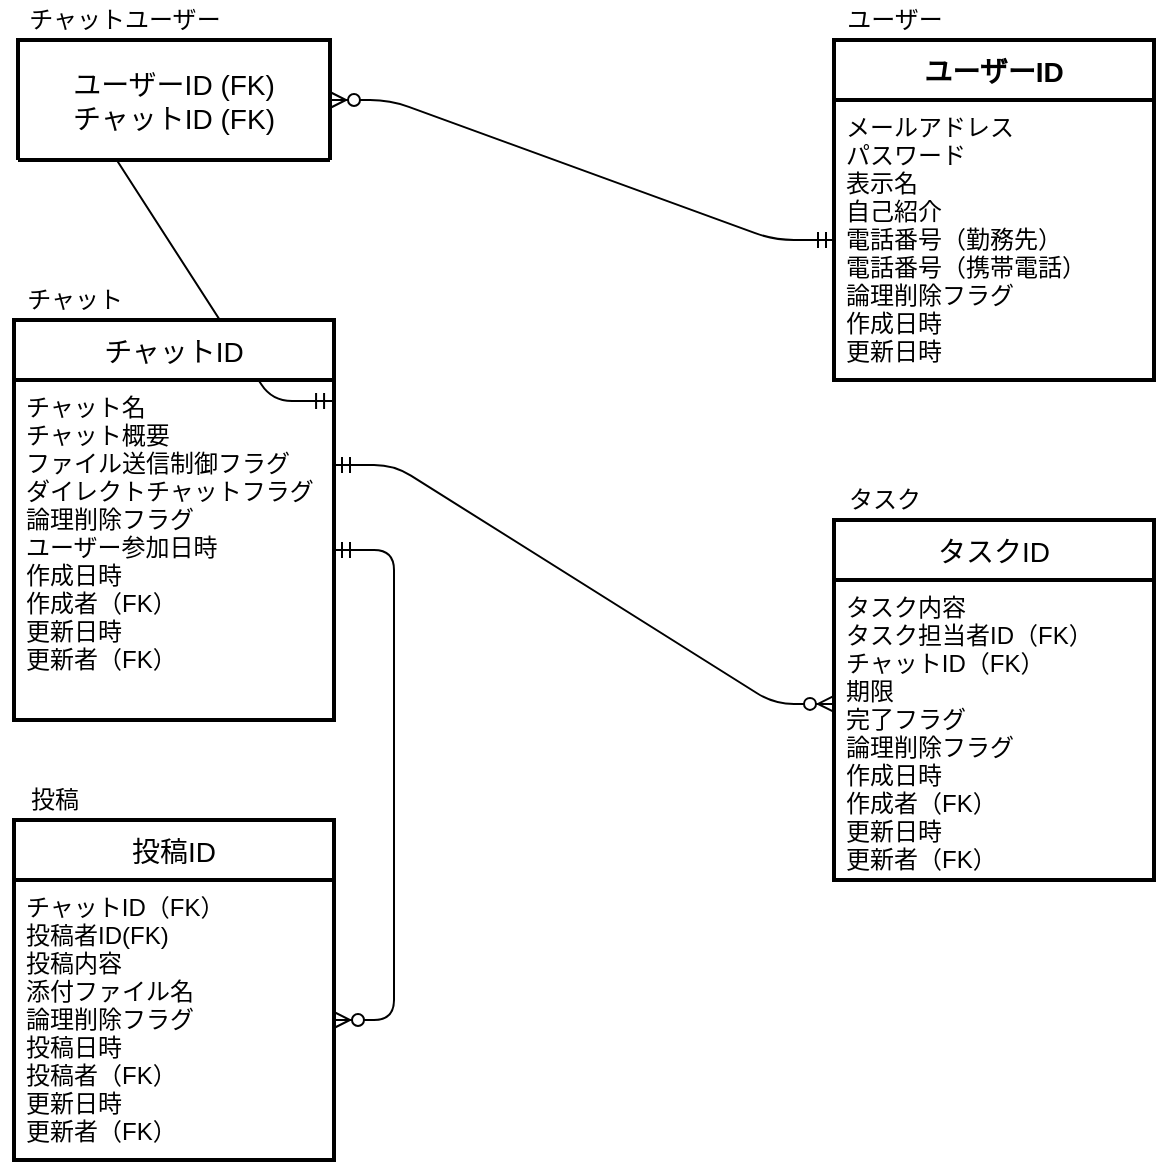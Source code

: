 <mxfile version="13.1.3">
    <diagram id="6hGFLwfOUW9BJ-s0fimq" name="Page-1">
        <mxGraphModel dx="838" dy="680" grid="1" gridSize="10" guides="1" tooltips="1" connect="1" arrows="1" fold="1" page="1" pageScale="1" pageWidth="827" pageHeight="1169" math="0" shadow="0">
            <root>
                <mxCell id="0"/>
                <mxCell id="1" parent="0"/>
                <mxCell id="23" value="" style="edgeStyle=entityRelationEdgeStyle;fontSize=12;html=1;endArrow=ERzeroToMany;startArrow=ERmandOne;" edge="1" parent="1" source="3" target="21">
                    <mxGeometry width="100" height="100" relative="1" as="geometry">
                        <mxPoint x="400" y="370" as="sourcePoint"/>
                        <mxPoint x="280" y="260" as="targetPoint"/>
                    </mxGeometry>
                </mxCell>
                <mxCell id="25" value="" style="edgeStyle=entityRelationEdgeStyle;fontSize=12;html=1;endArrow=ERoneToMany;startArrow=ERmandOne;entryX=0;entryY=0.5;entryDx=0;entryDy=0;exitX=0.994;exitY=0.062;exitDx=0;exitDy=0;exitPerimeter=0;" edge="1" parent="1" source="5" target="21">
                    <mxGeometry width="100" height="100" relative="1" as="geometry">
                        <mxPoint x="70" y="420" as="sourcePoint"/>
                        <mxPoint x="72" y="235" as="targetPoint"/>
                    </mxGeometry>
                </mxCell>
                <mxCell id="4" value="チャットID" style="swimlane;childLayout=stackLayout;horizontal=1;startSize=30;horizontalStack=0;rounded=1;fontSize=14;fontStyle=0;strokeWidth=2;resizeParent=0;resizeLast=1;shadow=0;dashed=0;align=center;arcSize=0;" vertex="1" parent="1">
                    <mxGeometry x="50" y="360" width="160" height="200" as="geometry"/>
                </mxCell>
                <mxCell id="5" value="チャット名&#10;チャット概要&#10;ファイル送信制御フラグ&#10;ダイレクトチャットフラグ&#10;論理削除フラグ&#10;ユーザー参加日時&#10;作成日時&#10;作成者（FK）&#10;更新日時&#10;更新者（FK）" style="align=left;strokeColor=none;fillColor=none;spacingLeft=4;fontSize=12;verticalAlign=top;resizable=0;rotatable=0;part=1;" vertex="1" parent="4">
                    <mxGeometry y="30" width="160" height="170" as="geometry"/>
                </mxCell>
                <mxCell id="28" value="" style="edgeStyle=entityRelationEdgeStyle;fontSize=12;html=1;endArrow=ERzeroToMany;startArrow=ERmandOne;" edge="1" parent="1" source="5" target="12">
                    <mxGeometry width="100" height="100" relative="1" as="geometry">
                        <mxPoint x="290" y="690" as="sourcePoint"/>
                        <mxPoint x="390" y="590" as="targetPoint"/>
                    </mxGeometry>
                </mxCell>
                <mxCell id="21" value="ユーザーID (FK)&#10;チャットID (FK)" style="swimlane;childLayout=stackLayout;horizontal=1;startSize=120;horizontalStack=0;rounded=1;fontSize=14;fontStyle=0;strokeWidth=2;resizeParent=0;resizeLast=1;shadow=0;dashed=0;align=center;arcSize=0;" vertex="1" parent="1">
                    <mxGeometry x="52" y="220" width="156" height="60" as="geometry"/>
                </mxCell>
                <mxCell id="32" value="ユーザー" style="text;html=1;align=center;verticalAlign=middle;resizable=0;points=[];autosize=1;" vertex="1" parent="1">
                    <mxGeometry x="460" y="200" width="60" height="20" as="geometry"/>
                </mxCell>
                <mxCell id="33" value="投稿" style="text;html=1;align=center;verticalAlign=middle;resizable=0;points=[];autosize=1;" vertex="1" parent="1">
                    <mxGeometry x="50" y="590" width="40" height="20" as="geometry"/>
                </mxCell>
                <mxCell id="34" value="チャット" style="text;html=1;align=center;verticalAlign=middle;resizable=0;points=[];autosize=1;" vertex="1" parent="1">
                    <mxGeometry x="50" y="340" width="60" height="20" as="geometry"/>
                </mxCell>
                <mxCell id="35" value="チャットユーザー" style="text;html=1;align=center;verticalAlign=middle;resizable=0;points=[];autosize=1;" vertex="1" parent="1">
                    <mxGeometry x="50" y="200" width="110" height="20" as="geometry"/>
                </mxCell>
                <mxCell id="37" value="タスク" style="text;html=1;align=center;verticalAlign=middle;resizable=0;points=[];autosize=1;" vertex="1" parent="1">
                    <mxGeometry x="460" y="440" width="50" height="20" as="geometry"/>
                </mxCell>
                <mxCell id="41" value="" style="edgeStyle=entityRelationEdgeStyle;fontSize=12;html=1;endArrow=ERzeroToMany;startArrow=ERmandOne;entryX=0;entryY=0.413;entryDx=0;entryDy=0;entryPerimeter=0;exitX=1;exitY=0.25;exitDx=0;exitDy=0;" edge="1" parent="1" source="5" target="7">
                    <mxGeometry width="100" height="100" relative="1" as="geometry">
                        <mxPoint x="320" y="780" as="sourcePoint"/>
                        <mxPoint x="420" y="680" as="targetPoint"/>
                    </mxGeometry>
                </mxCell>
                <mxCell id="11" value="投稿ID" style="swimlane;childLayout=stackLayout;horizontal=1;startSize=30;horizontalStack=0;rounded=1;fontSize=14;fontStyle=0;strokeWidth=2;resizeParent=0;resizeLast=1;shadow=0;dashed=0;align=center;arcSize=0;" vertex="1" parent="1">
                    <mxGeometry x="50" y="610" width="160" height="170" as="geometry"/>
                </mxCell>
                <mxCell id="12" value="チャットID（FK）&#10;投稿者ID(FK)&#10;投稿内容&#10;添付ファイル名&#10;論理削除フラグ&#10;投稿日時&#10;投稿者（FK）&#10;更新日時&#10;更新者（FK）" style="align=left;strokeColor=none;fillColor=none;spacingLeft=4;fontSize=12;verticalAlign=top;resizable=0;rotatable=0;part=1;" vertex="1" parent="11">
                    <mxGeometry y="30" width="160" height="140" as="geometry"/>
                </mxCell>
                <mxCell id="2" value="ユーザーID" style="swimlane;childLayout=stackLayout;horizontal=1;startSize=30;horizontalStack=0;rounded=1;fontSize=14;fontStyle=1;strokeWidth=2;resizeParent=0;resizeLast=1;shadow=0;dashed=0;align=center;arcSize=0;" vertex="1" parent="1">
                    <mxGeometry x="460" y="220" width="160" height="170" as="geometry"/>
                </mxCell>
                <mxCell id="3" value="メールアドレス&#10;パスワード&#10;表示名&#10;自己紹介&#10;電話番号（勤務先）&#10;電話番号（携帯電話）&#10;論理削除フラグ&#10;作成日時&#10;更新日時&#10;" style="align=left;strokeColor=none;fillColor=none;spacingLeft=4;fontSize=12;verticalAlign=top;resizable=0;rotatable=0;part=1;" vertex="1" parent="2">
                    <mxGeometry y="30" width="160" height="140" as="geometry"/>
                </mxCell>
                <mxCell id="6" value="タスクID" style="swimlane;childLayout=stackLayout;horizontal=1;startSize=30;horizontalStack=0;rounded=1;fontSize=14;fontStyle=0;strokeWidth=2;resizeParent=0;resizeLast=1;shadow=0;dashed=0;align=center;arcSize=0;" vertex="1" parent="1">
                    <mxGeometry x="460" y="460" width="160" height="180" as="geometry"/>
                </mxCell>
                <mxCell id="7" value="タスク内容&#10;タスク担当者ID（FK）&#10;チャットID（FK）&#10;期限&#10;完了フラグ&#10;論理削除フラグ&#10;作成日時&#10;作成者（FK）&#10;更新日時&#10;更新者（FK）&#10;" style="align=left;strokeColor=none;fillColor=none;spacingLeft=4;fontSize=12;verticalAlign=top;resizable=0;rotatable=0;part=1;" vertex="1" parent="6">
                    <mxGeometry y="30" width="160" height="150" as="geometry"/>
                </mxCell>
            </root>
        </mxGraphModel>
    </diagram>
</mxfile>
